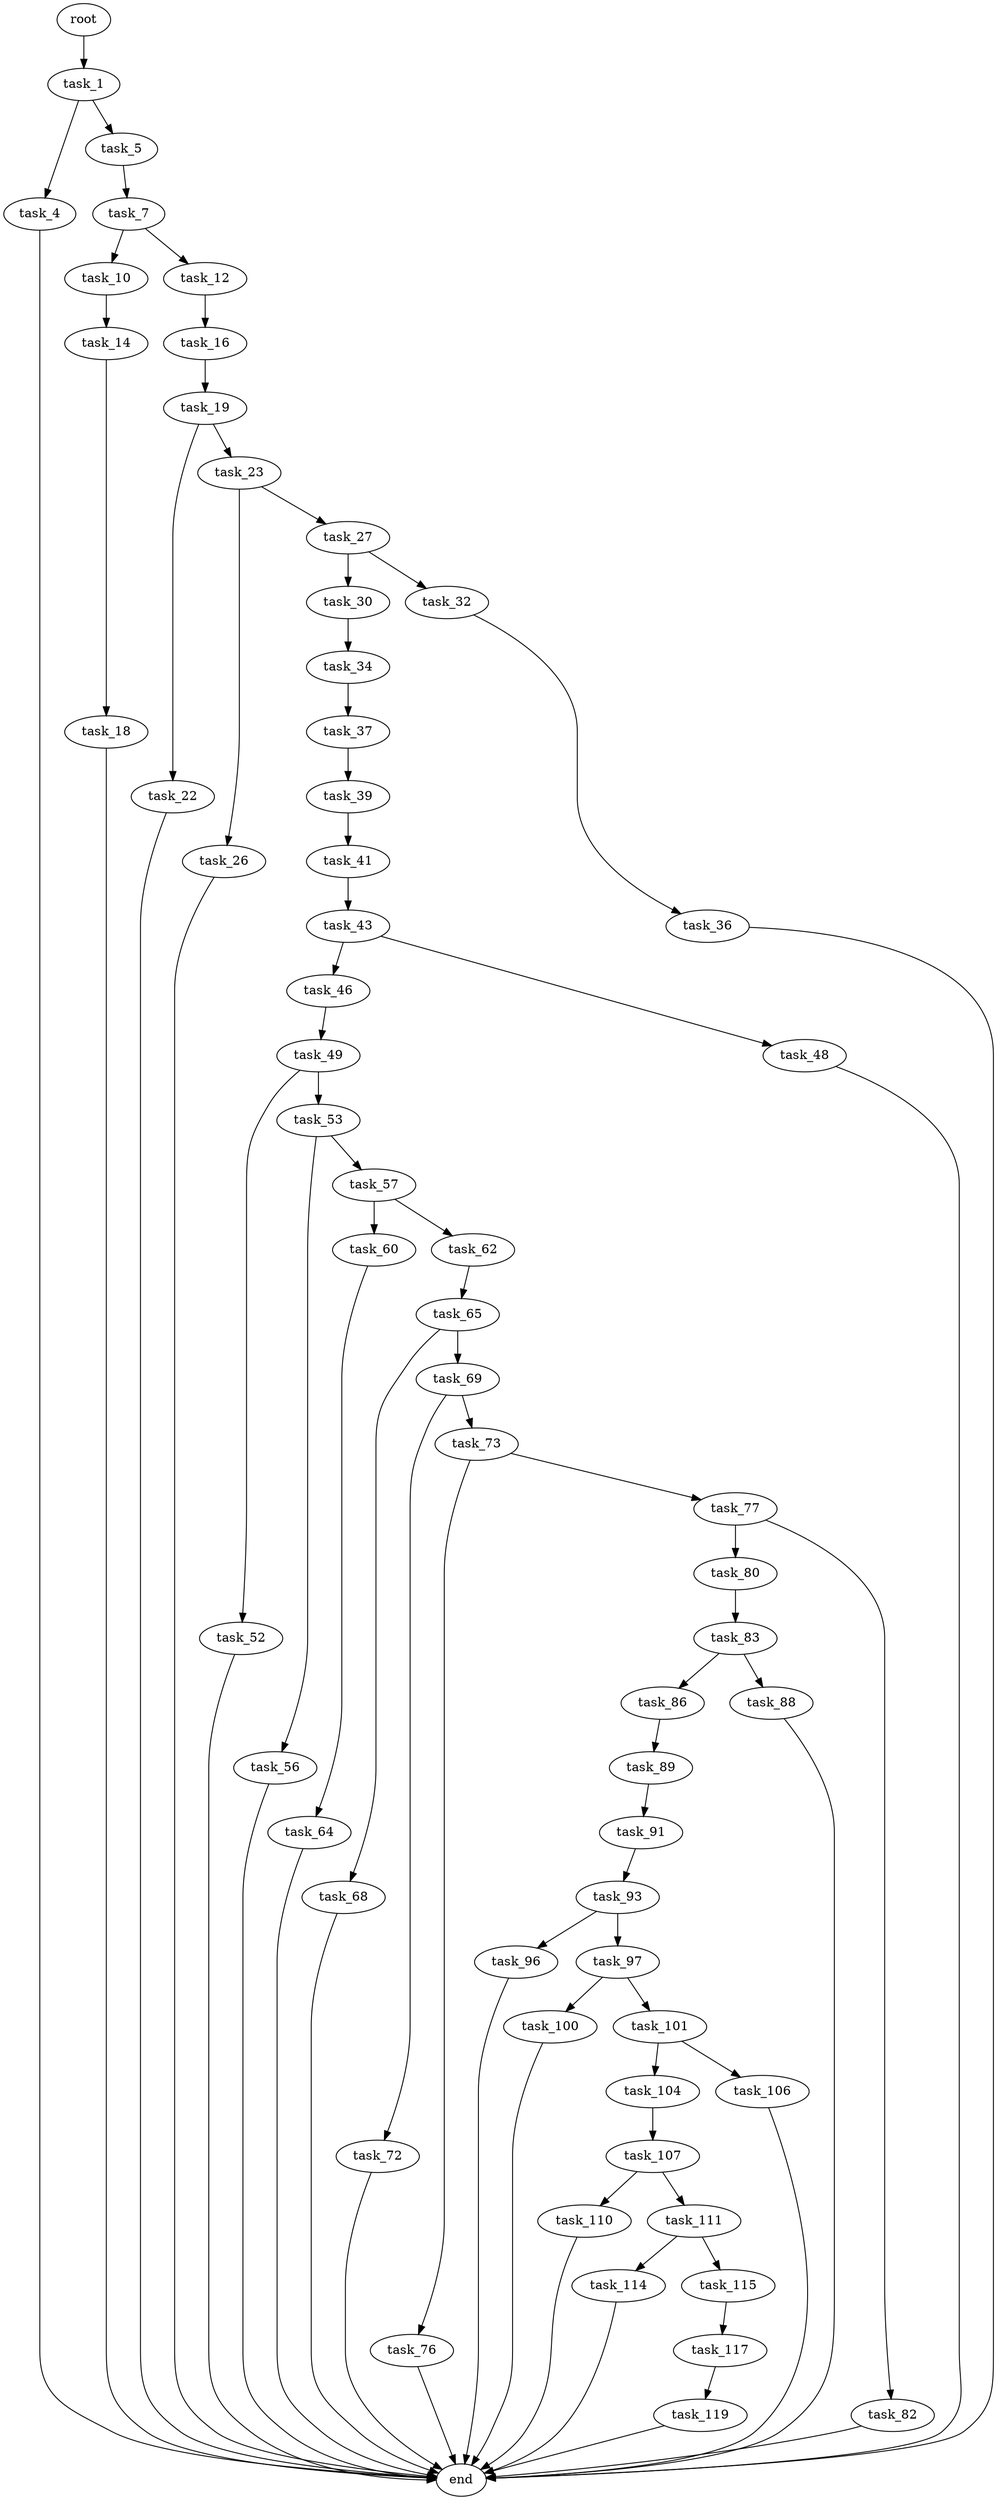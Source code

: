 digraph G {
  root [size="0.000000"];
  task_1 [size="134217728000.000000"];
  task_4 [size="557147660011.000000"];
  task_5 [size="1848514676.000000"];
  end [size="0.000000"];
  task_7 [size="826420676.000000"];
  task_10 [size="782757789696.000000"];
  task_12 [size="28991029248.000000"];
  task_14 [size="11879415003.000000"];
  task_16 [size="12143190152.000000"];
  task_18 [size="147480804768.000000"];
  task_19 [size="200823795252.000000"];
  task_22 [size="28991029248.000000"];
  task_23 [size="68719476736.000000"];
  task_26 [size="17668922666.000000"];
  task_27 [size="38401274358.000000"];
  task_30 [size="156360381936.000000"];
  task_32 [size="381941204112.000000"];
  task_34 [size="134217728000.000000"];
  task_36 [size="8589934592.000000"];
  task_37 [size="1858974993.000000"];
  task_39 [size="251785537380.000000"];
  task_41 [size="592498823384.000000"];
  task_43 [size="14574973851.000000"];
  task_46 [size="106616056427.000000"];
  task_48 [size="193697756637.000000"];
  task_49 [size="549755813888.000000"];
  task_52 [size="28991029248.000000"];
  task_53 [size="100792296300.000000"];
  task_56 [size="28991029248.000000"];
  task_57 [size="763638640596.000000"];
  task_60 [size="782757789696.000000"];
  task_62 [size="323209447.000000"];
  task_64 [size="27136413528.000000"];
  task_65 [size="537638660936.000000"];
  task_68 [size="5602364542.000000"];
  task_69 [size="391870254152.000000"];
  task_72 [size="368293445632.000000"];
  task_73 [size="718790057544.000000"];
  task_76 [size="905615379.000000"];
  task_77 [size="7197079828.000000"];
  task_80 [size="1837980134.000000"];
  task_82 [size="549755813888.000000"];
  task_83 [size="30196022446.000000"];
  task_86 [size="609484307.000000"];
  task_88 [size="6068763016.000000"];
  task_89 [size="231928233984.000000"];
  task_91 [size="217154170401.000000"];
  task_93 [size="368293445632.000000"];
  task_96 [size="134808758808.000000"];
  task_97 [size="782757789696.000000"];
  task_100 [size="11523775827.000000"];
  task_101 [size="27542509950.000000"];
  task_104 [size="208975142241.000000"];
  task_106 [size="549755813888.000000"];
  task_107 [size="231928233984.000000"];
  task_110 [size="304083667264.000000"];
  task_111 [size="549755813888.000000"];
  task_114 [size="68719476736.000000"];
  task_115 [size="134217728000.000000"];
  task_117 [size="12749424308.000000"];
  task_119 [size="4289413488.000000"];

  root -> task_1 [size="1.000000"];
  task_1 -> task_4 [size="209715200.000000"];
  task_1 -> task_5 [size="209715200.000000"];
  task_4 -> end [size="1.000000"];
  task_5 -> task_7 [size="33554432.000000"];
  task_7 -> task_10 [size="33554432.000000"];
  task_7 -> task_12 [size="33554432.000000"];
  task_10 -> task_14 [size="679477248.000000"];
  task_12 -> task_16 [size="75497472.000000"];
  task_14 -> task_18 [size="209715200.000000"];
  task_16 -> task_19 [size="209715200.000000"];
  task_18 -> end [size="1.000000"];
  task_19 -> task_22 [size="134217728.000000"];
  task_19 -> task_23 [size="134217728.000000"];
  task_22 -> end [size="1.000000"];
  task_23 -> task_26 [size="134217728.000000"];
  task_23 -> task_27 [size="134217728.000000"];
  task_26 -> end [size="1.000000"];
  task_27 -> task_30 [size="75497472.000000"];
  task_27 -> task_32 [size="75497472.000000"];
  task_30 -> task_34 [size="134217728.000000"];
  task_32 -> task_36 [size="536870912.000000"];
  task_34 -> task_37 [size="209715200.000000"];
  task_36 -> end [size="1.000000"];
  task_37 -> task_39 [size="33554432.000000"];
  task_39 -> task_41 [size="536870912.000000"];
  task_41 -> task_43 [size="536870912.000000"];
  task_43 -> task_46 [size="301989888.000000"];
  task_43 -> task_48 [size="301989888.000000"];
  task_46 -> task_49 [size="209715200.000000"];
  task_48 -> end [size="1.000000"];
  task_49 -> task_52 [size="536870912.000000"];
  task_49 -> task_53 [size="536870912.000000"];
  task_52 -> end [size="1.000000"];
  task_53 -> task_56 [size="134217728.000000"];
  task_53 -> task_57 [size="134217728.000000"];
  task_56 -> end [size="1.000000"];
  task_57 -> task_60 [size="536870912.000000"];
  task_57 -> task_62 [size="536870912.000000"];
  task_60 -> task_64 [size="679477248.000000"];
  task_62 -> task_65 [size="33554432.000000"];
  task_64 -> end [size="1.000000"];
  task_65 -> task_68 [size="536870912.000000"];
  task_65 -> task_69 [size="536870912.000000"];
  task_68 -> end [size="1.000000"];
  task_69 -> task_72 [size="536870912.000000"];
  task_69 -> task_73 [size="536870912.000000"];
  task_72 -> end [size="1.000000"];
  task_73 -> task_76 [size="536870912.000000"];
  task_73 -> task_77 [size="536870912.000000"];
  task_76 -> end [size="1.000000"];
  task_77 -> task_80 [size="209715200.000000"];
  task_77 -> task_82 [size="209715200.000000"];
  task_80 -> task_83 [size="134217728.000000"];
  task_82 -> end [size="1.000000"];
  task_83 -> task_86 [size="679477248.000000"];
  task_83 -> task_88 [size="679477248.000000"];
  task_86 -> task_89 [size="33554432.000000"];
  task_88 -> end [size="1.000000"];
  task_89 -> task_91 [size="301989888.000000"];
  task_91 -> task_93 [size="679477248.000000"];
  task_93 -> task_96 [size="411041792.000000"];
  task_93 -> task_97 [size="411041792.000000"];
  task_96 -> end [size="1.000000"];
  task_97 -> task_100 [size="679477248.000000"];
  task_97 -> task_101 [size="679477248.000000"];
  task_100 -> end [size="1.000000"];
  task_101 -> task_104 [size="679477248.000000"];
  task_101 -> task_106 [size="679477248.000000"];
  task_104 -> task_107 [size="679477248.000000"];
  task_106 -> end [size="1.000000"];
  task_107 -> task_110 [size="301989888.000000"];
  task_107 -> task_111 [size="301989888.000000"];
  task_110 -> end [size="1.000000"];
  task_111 -> task_114 [size="536870912.000000"];
  task_111 -> task_115 [size="536870912.000000"];
  task_114 -> end [size="1.000000"];
  task_115 -> task_117 [size="209715200.000000"];
  task_117 -> task_119 [size="33554432.000000"];
  task_119 -> end [size="1.000000"];
}
